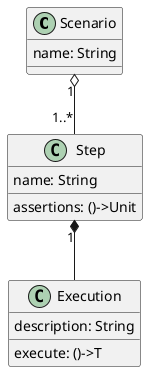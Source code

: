 @startuml

Scenario "1" o-- "1..*" Step

Step  "1" *-- Execution

Scenario : name: String
Step : name: String
Step : assertions: ()->Unit

Execution : execute: ()->T
Execution : description: String

@enduml
